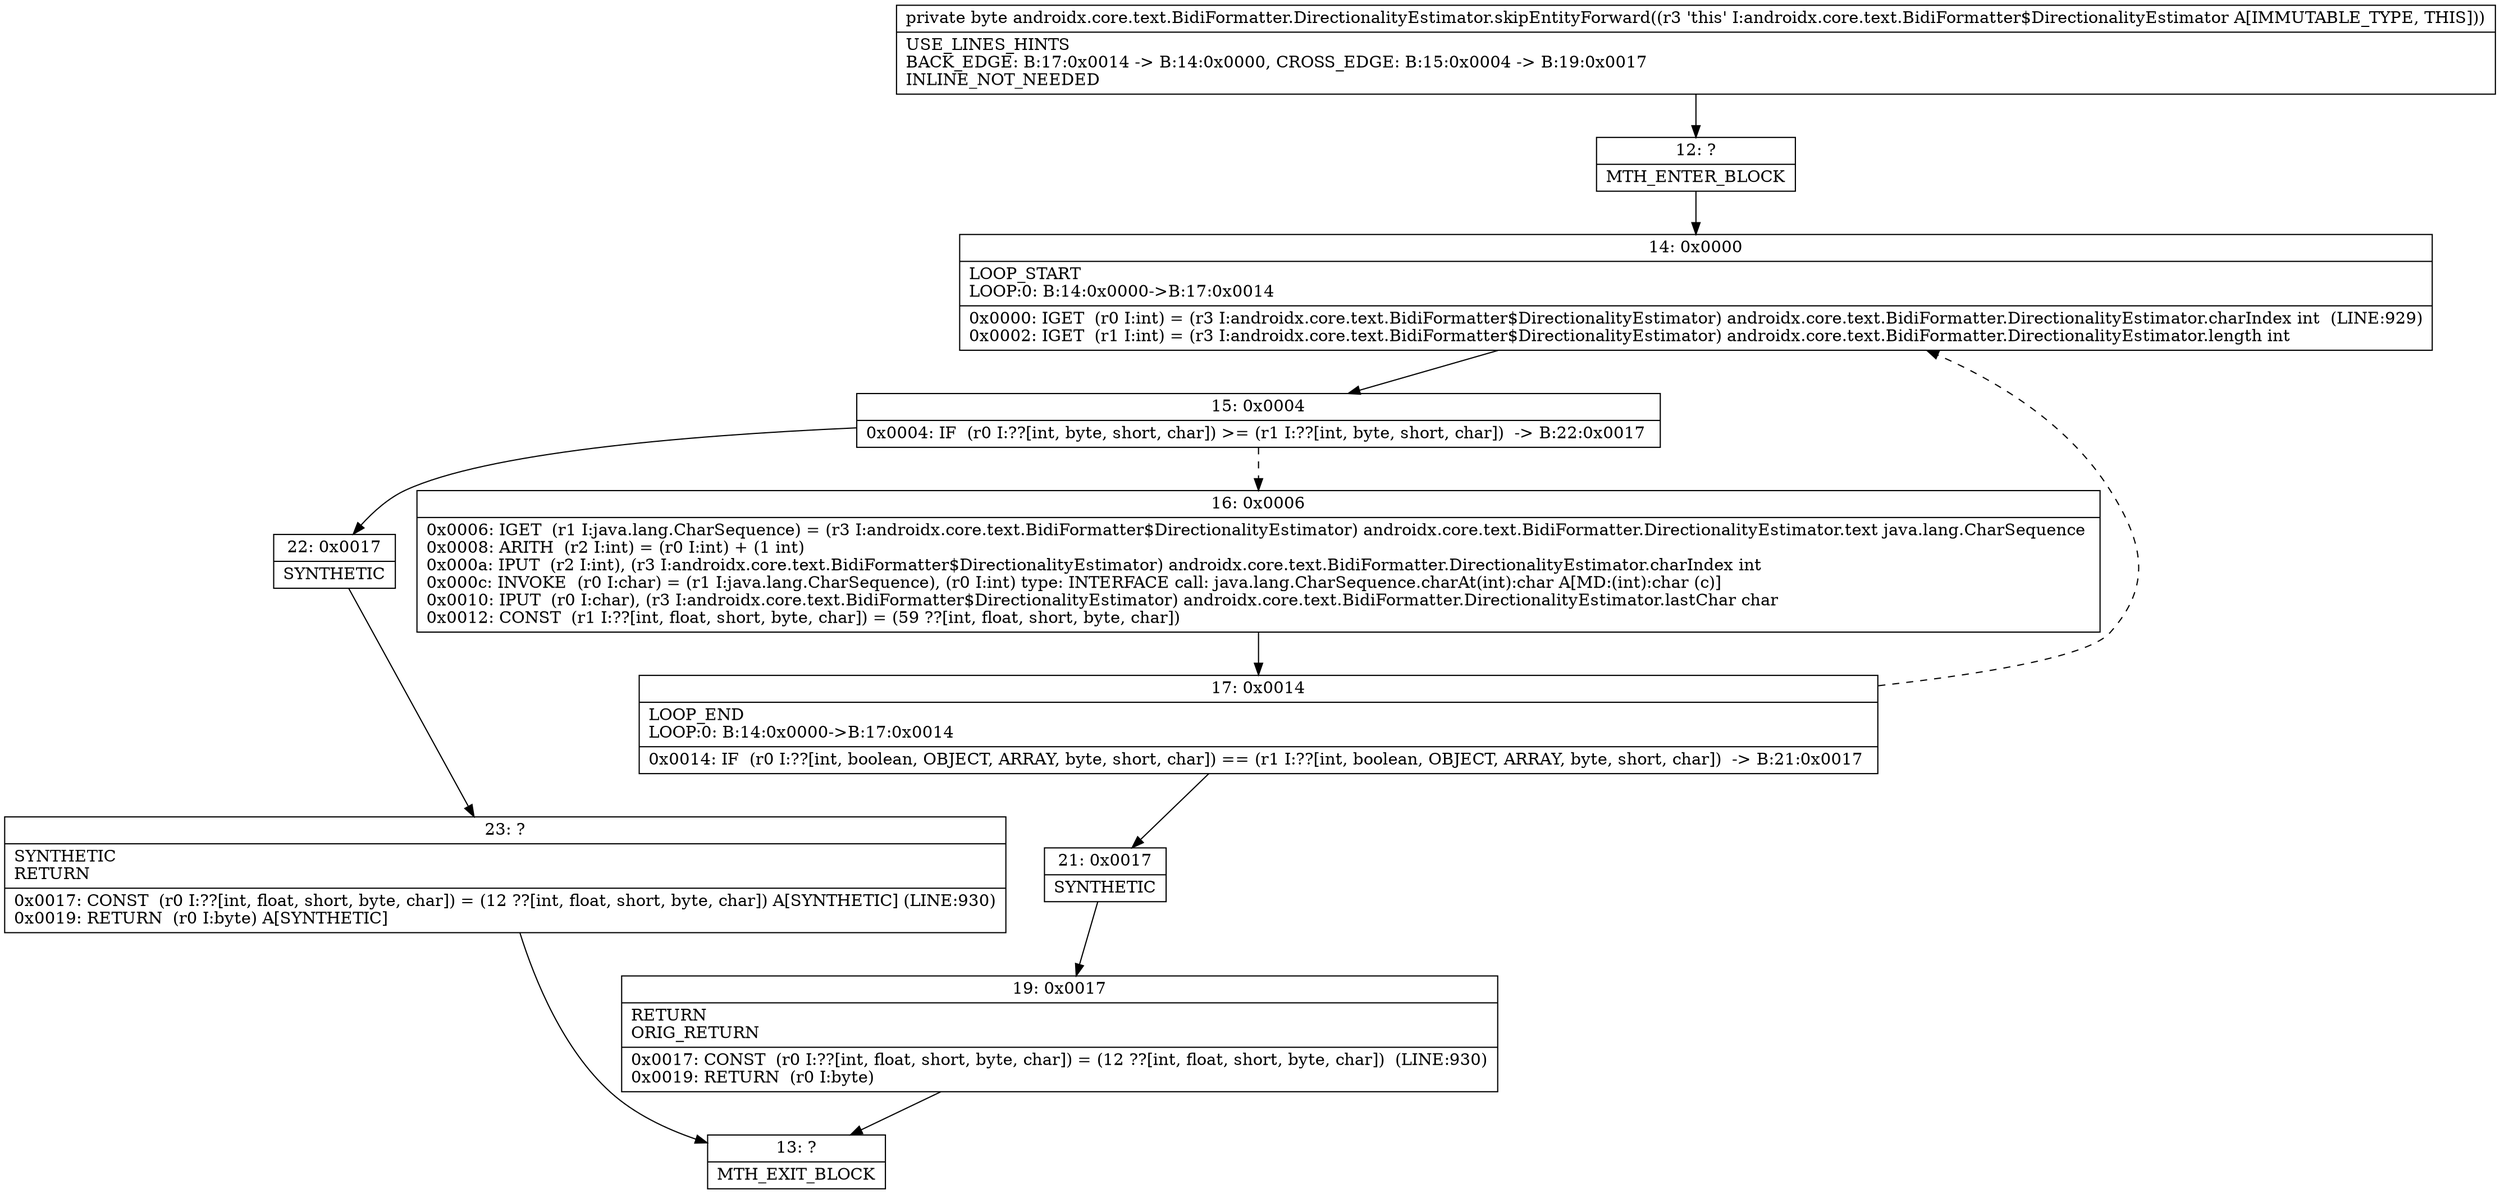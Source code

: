 digraph "CFG forandroidx.core.text.BidiFormatter.DirectionalityEstimator.skipEntityForward()B" {
Node_12 [shape=record,label="{12\:\ ?|MTH_ENTER_BLOCK\l}"];
Node_14 [shape=record,label="{14\:\ 0x0000|LOOP_START\lLOOP:0: B:14:0x0000\-\>B:17:0x0014\l|0x0000: IGET  (r0 I:int) = (r3 I:androidx.core.text.BidiFormatter$DirectionalityEstimator) androidx.core.text.BidiFormatter.DirectionalityEstimator.charIndex int  (LINE:929)\l0x0002: IGET  (r1 I:int) = (r3 I:androidx.core.text.BidiFormatter$DirectionalityEstimator) androidx.core.text.BidiFormatter.DirectionalityEstimator.length int \l}"];
Node_15 [shape=record,label="{15\:\ 0x0004|0x0004: IF  (r0 I:??[int, byte, short, char]) \>= (r1 I:??[int, byte, short, char])  \-\> B:22:0x0017 \l}"];
Node_16 [shape=record,label="{16\:\ 0x0006|0x0006: IGET  (r1 I:java.lang.CharSequence) = (r3 I:androidx.core.text.BidiFormatter$DirectionalityEstimator) androidx.core.text.BidiFormatter.DirectionalityEstimator.text java.lang.CharSequence \l0x0008: ARITH  (r2 I:int) = (r0 I:int) + (1 int) \l0x000a: IPUT  (r2 I:int), (r3 I:androidx.core.text.BidiFormatter$DirectionalityEstimator) androidx.core.text.BidiFormatter.DirectionalityEstimator.charIndex int \l0x000c: INVOKE  (r0 I:char) = (r1 I:java.lang.CharSequence), (r0 I:int) type: INTERFACE call: java.lang.CharSequence.charAt(int):char A[MD:(int):char (c)]\l0x0010: IPUT  (r0 I:char), (r3 I:androidx.core.text.BidiFormatter$DirectionalityEstimator) androidx.core.text.BidiFormatter.DirectionalityEstimator.lastChar char \l0x0012: CONST  (r1 I:??[int, float, short, byte, char]) = (59 ??[int, float, short, byte, char]) \l}"];
Node_17 [shape=record,label="{17\:\ 0x0014|LOOP_END\lLOOP:0: B:14:0x0000\-\>B:17:0x0014\l|0x0014: IF  (r0 I:??[int, boolean, OBJECT, ARRAY, byte, short, char]) == (r1 I:??[int, boolean, OBJECT, ARRAY, byte, short, char])  \-\> B:21:0x0017 \l}"];
Node_21 [shape=record,label="{21\:\ 0x0017|SYNTHETIC\l}"];
Node_19 [shape=record,label="{19\:\ 0x0017|RETURN\lORIG_RETURN\l|0x0017: CONST  (r0 I:??[int, float, short, byte, char]) = (12 ??[int, float, short, byte, char])  (LINE:930)\l0x0019: RETURN  (r0 I:byte) \l}"];
Node_13 [shape=record,label="{13\:\ ?|MTH_EXIT_BLOCK\l}"];
Node_22 [shape=record,label="{22\:\ 0x0017|SYNTHETIC\l}"];
Node_23 [shape=record,label="{23\:\ ?|SYNTHETIC\lRETURN\l|0x0017: CONST  (r0 I:??[int, float, short, byte, char]) = (12 ??[int, float, short, byte, char]) A[SYNTHETIC] (LINE:930)\l0x0019: RETURN  (r0 I:byte) A[SYNTHETIC]\l}"];
MethodNode[shape=record,label="{private byte androidx.core.text.BidiFormatter.DirectionalityEstimator.skipEntityForward((r3 'this' I:androidx.core.text.BidiFormatter$DirectionalityEstimator A[IMMUTABLE_TYPE, THIS]))  | USE_LINES_HINTS\lBACK_EDGE: B:17:0x0014 \-\> B:14:0x0000, CROSS_EDGE: B:15:0x0004 \-\> B:19:0x0017\lINLINE_NOT_NEEDED\l}"];
MethodNode -> Node_12;Node_12 -> Node_14;
Node_14 -> Node_15;
Node_15 -> Node_16[style=dashed];
Node_15 -> Node_22;
Node_16 -> Node_17;
Node_17 -> Node_14[style=dashed];
Node_17 -> Node_21;
Node_21 -> Node_19;
Node_19 -> Node_13;
Node_22 -> Node_23;
Node_23 -> Node_13;
}

